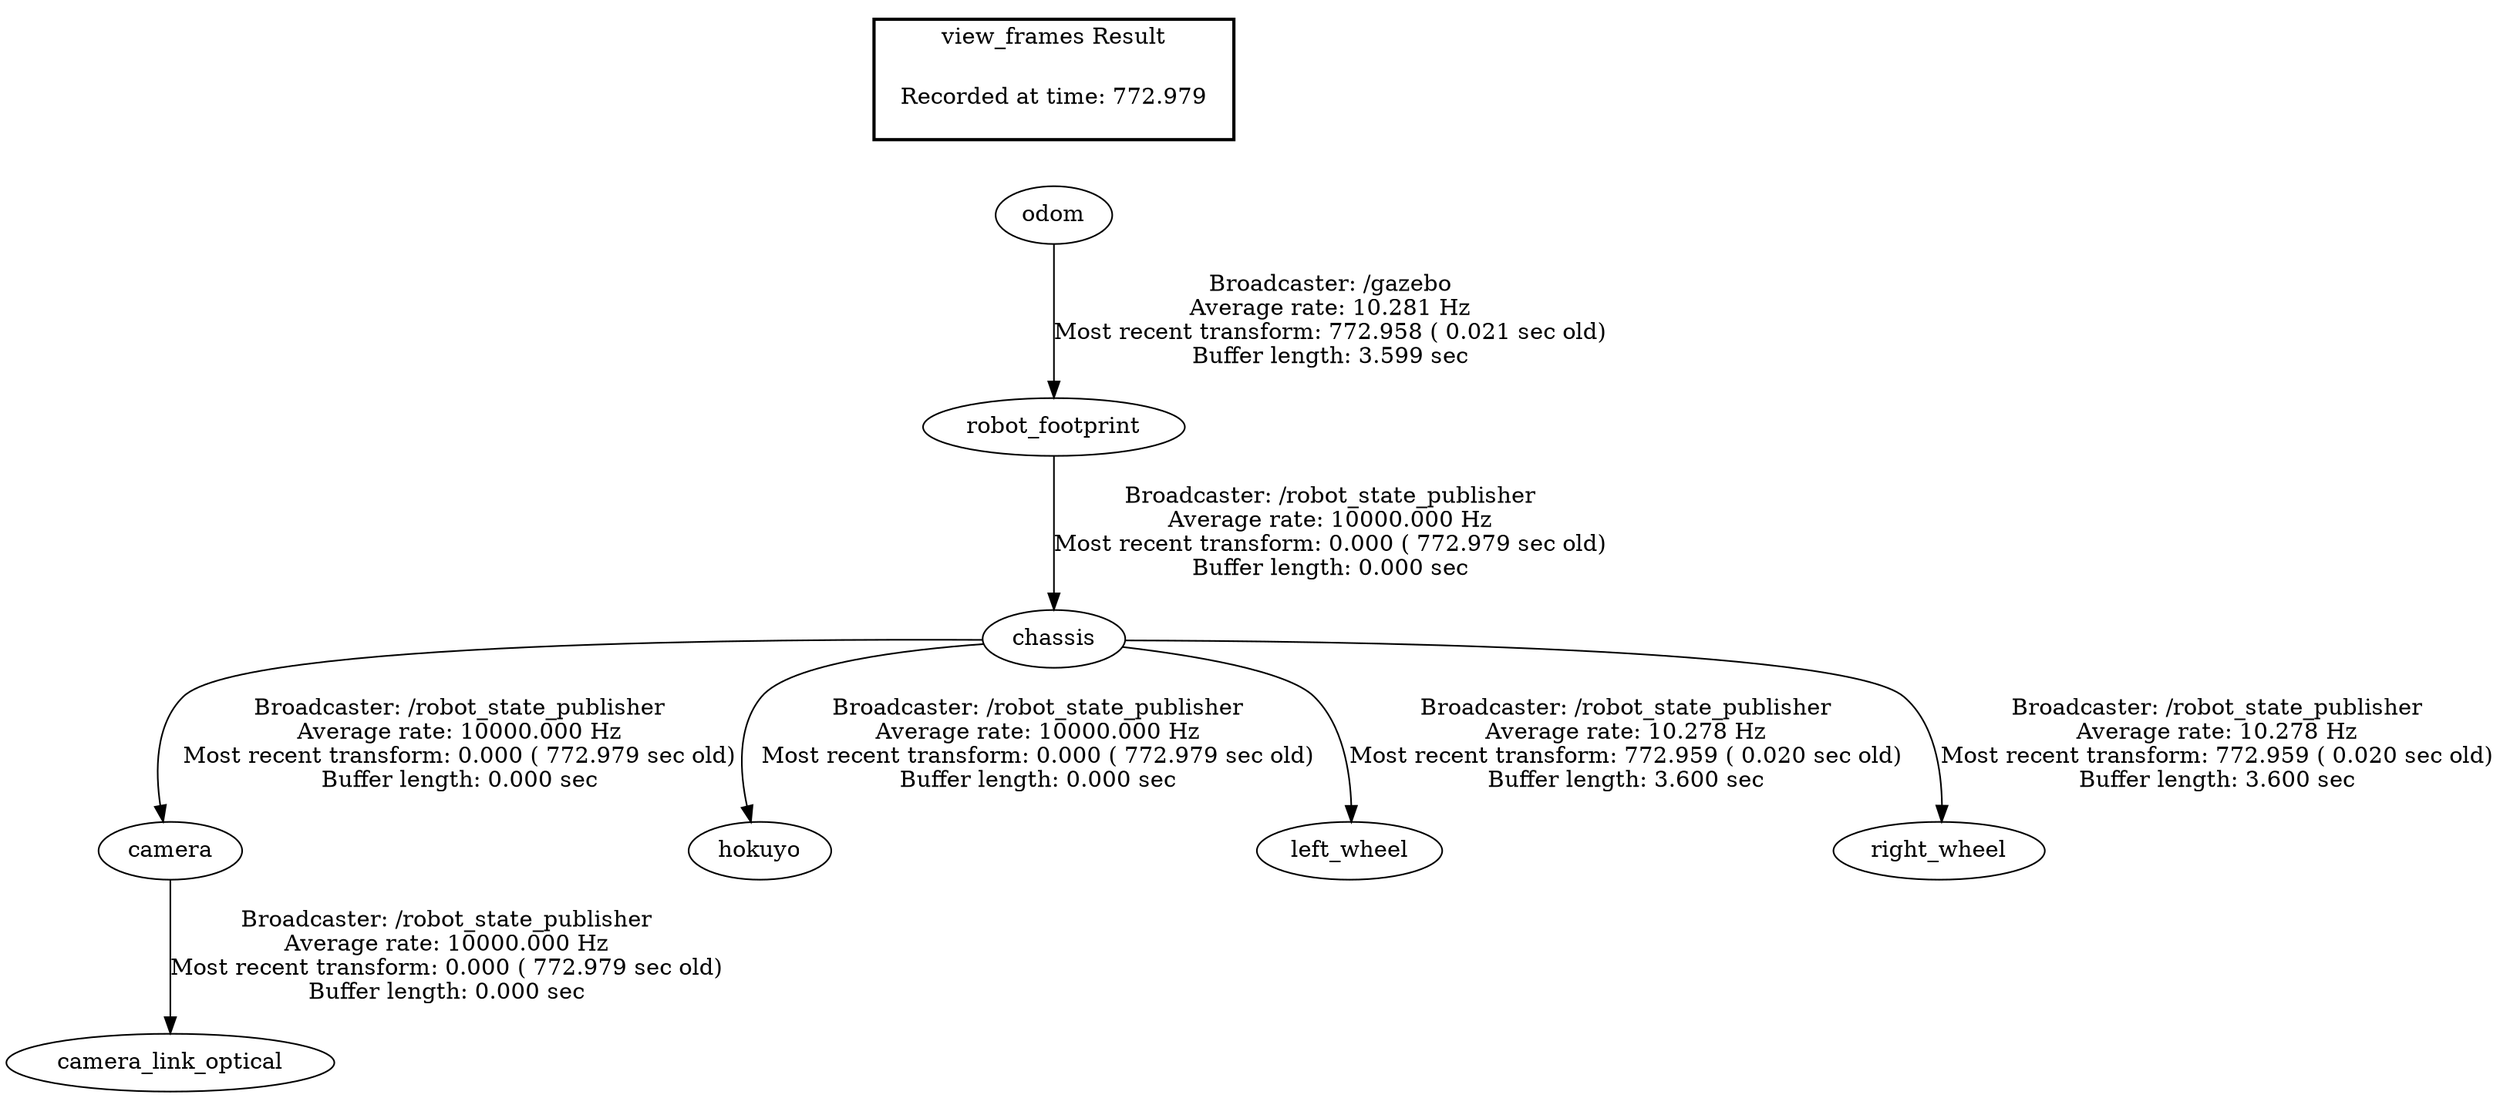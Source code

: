 digraph G {
"chassis" -> "camera"[label="Broadcaster: /robot_state_publisher\nAverage rate: 10000.000 Hz\nMost recent transform: 0.000 ( 772.979 sec old)\nBuffer length: 0.000 sec\n"];
"robot_footprint" -> "chassis"[label="Broadcaster: /robot_state_publisher\nAverage rate: 10000.000 Hz\nMost recent transform: 0.000 ( 772.979 sec old)\nBuffer length: 0.000 sec\n"];
"camera" -> "camera_link_optical"[label="Broadcaster: /robot_state_publisher\nAverage rate: 10000.000 Hz\nMost recent transform: 0.000 ( 772.979 sec old)\nBuffer length: 0.000 sec\n"];
"chassis" -> "hokuyo"[label="Broadcaster: /robot_state_publisher\nAverage rate: 10000.000 Hz\nMost recent transform: 0.000 ( 772.979 sec old)\nBuffer length: 0.000 sec\n"];
"odom" -> "robot_footprint"[label="Broadcaster: /gazebo\nAverage rate: 10.281 Hz\nMost recent transform: 772.958 ( 0.021 sec old)\nBuffer length: 3.599 sec\n"];
"chassis" -> "left_wheel"[label="Broadcaster: /robot_state_publisher\nAverage rate: 10.278 Hz\nMost recent transform: 772.959 ( 0.020 sec old)\nBuffer length: 3.600 sec\n"];
"chassis" -> "right_wheel"[label="Broadcaster: /robot_state_publisher\nAverage rate: 10.278 Hz\nMost recent transform: 772.959 ( 0.020 sec old)\nBuffer length: 3.600 sec\n"];
edge [style=invis];
 subgraph cluster_legend { style=bold; color=black; label ="view_frames Result";
"Recorded at time: 772.979"[ shape=plaintext ] ;
 }->"odom";
}
